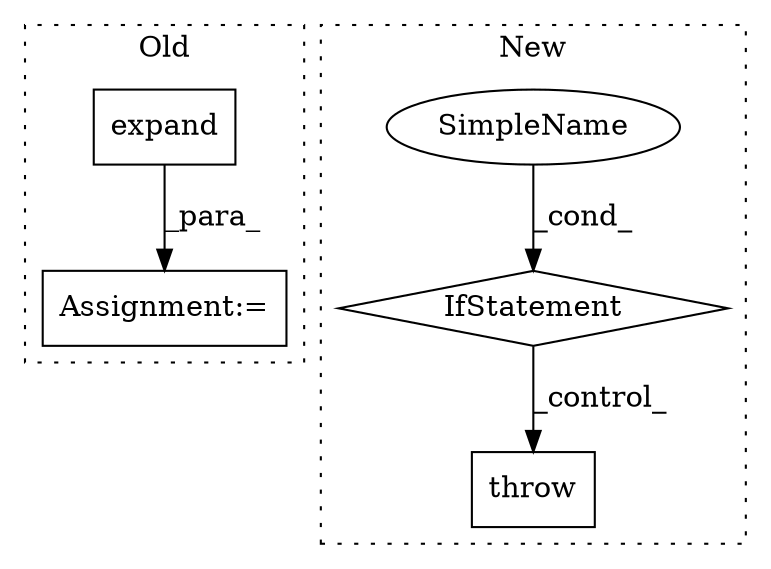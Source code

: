 digraph G {
subgraph cluster0 {
1 [label="expand" a="32" s="16774,16827" l="7,1" shape="box"];
3 [label="Assignment:=" a="7" s="16766" l="1" shape="box"];
label = "Old";
style="dotted";
}
subgraph cluster1 {
2 [label="throw" a="53" s="17082" l="6" shape="box"];
4 [label="IfStatement" a="25" s="16980,17024" l="4,2" shape="diamond"];
5 [label="SimpleName" a="42" s="" l="" shape="ellipse"];
label = "New";
style="dotted";
}
1 -> 3 [label="_para_"];
4 -> 2 [label="_control_"];
5 -> 4 [label="_cond_"];
}